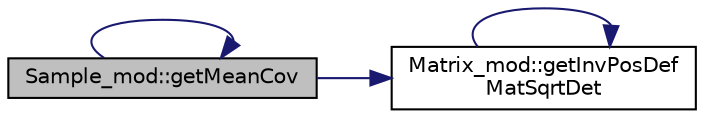 digraph "Sample_mod::getMeanCov"
{
 // LATEX_PDF_SIZE
  edge [fontname="Helvetica",fontsize="10",labelfontname="Helvetica",labelfontsize="10"];
  node [fontname="Helvetica",fontsize="10",shape=record];
  rankdir="LR";
  Node1 [label="Sample_mod::getMeanCov",height=0.2,width=0.4,color="black", fillcolor="grey75", style="filled", fontcolor="black",tooltip="Return the sample mean, covariance matrix, the Mahalanobis distances squared of the points with respe..."];
  Node1 -> Node2 [color="midnightblue",fontsize="10",style="solid",fontname="Helvetica"];
  Node2 [label="Matrix_mod::getInvPosDef\lMatSqrtDet",height=0.2,width=0.4,color="black", fillcolor="white", style="filled",URL="$namespaceMatrix__mod.html#aa08a21e9b35cd8a96d4442b300d3d993",tooltip="Return the inverse matrix of a symmetric-positive-definite input matrix, which is given in the upper ..."];
  Node2 -> Node2 [color="midnightblue",fontsize="10",style="solid",fontname="Helvetica"];
  Node1 -> Node1 [color="midnightblue",fontsize="10",style="solid",fontname="Helvetica"];
}
